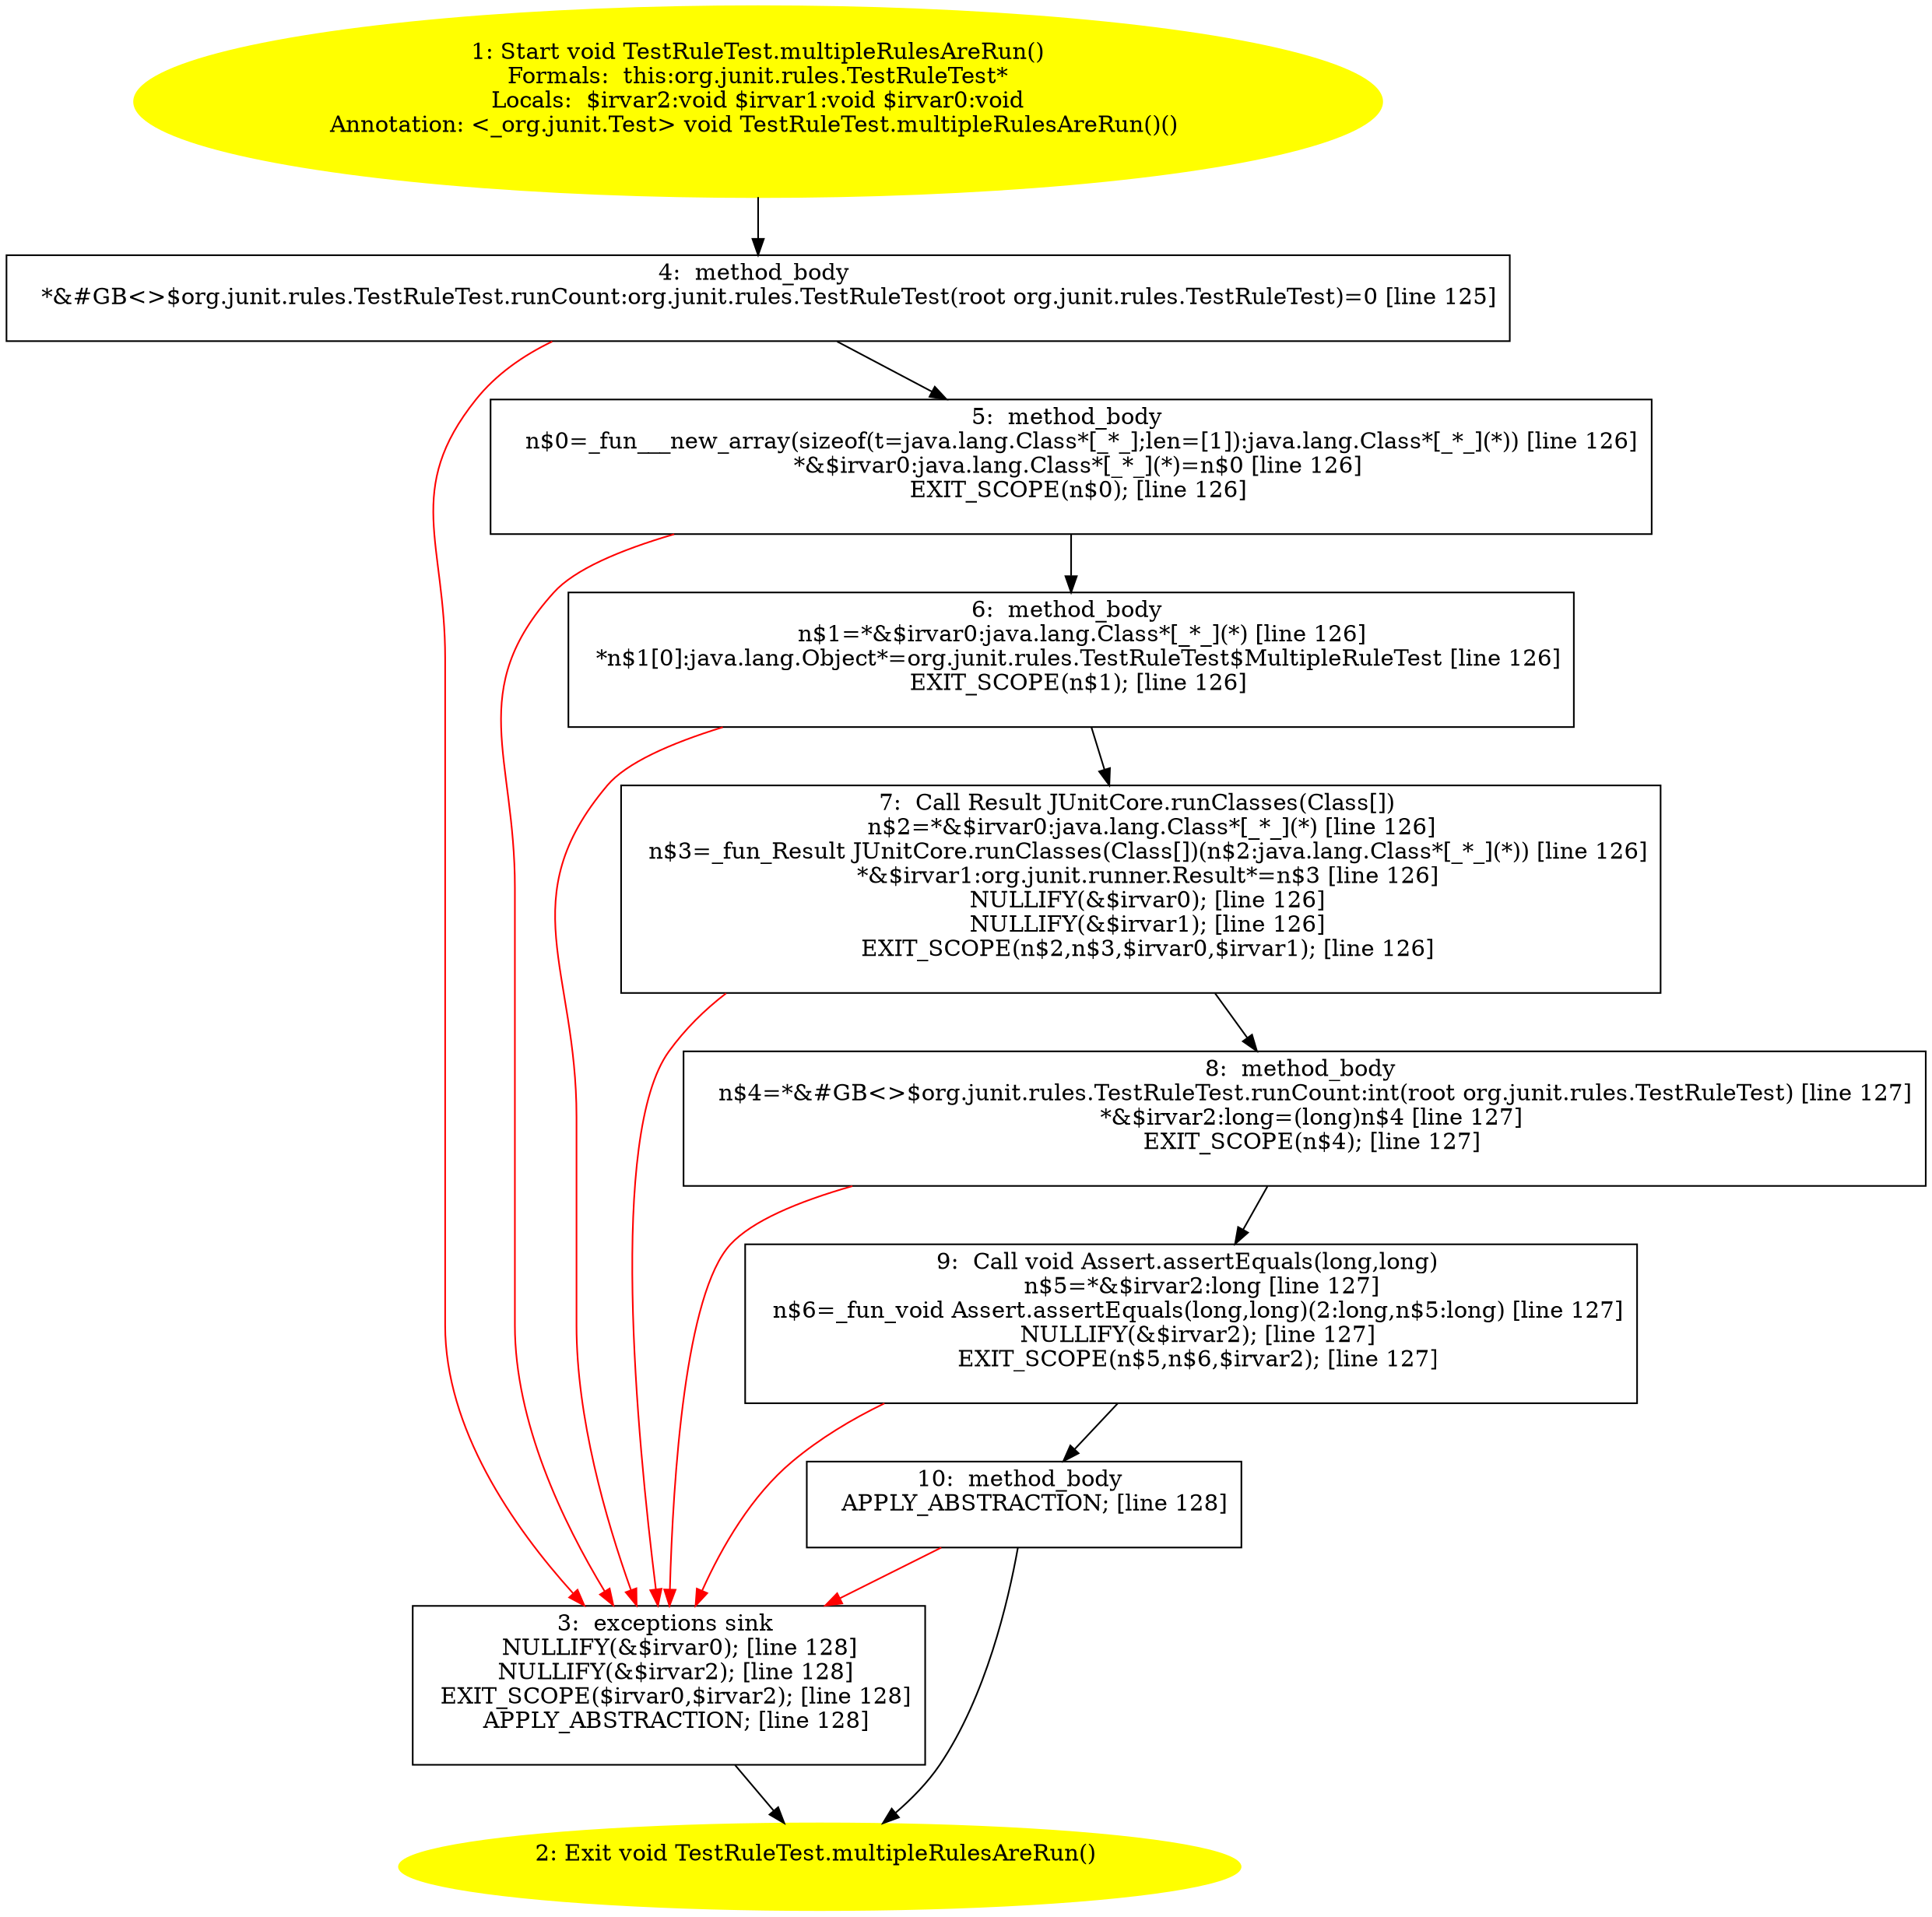 /* @generated */
digraph cfg {
"org.junit.rules.TestRuleTest.multipleRulesAreRun():void.8933660cf8120a32cc03c718a12f85da_1" [label="1: Start void TestRuleTest.multipleRulesAreRun()\nFormals:  this:org.junit.rules.TestRuleTest*\nLocals:  $irvar2:void $irvar1:void $irvar0:void\nAnnotation: <_org.junit.Test> void TestRuleTest.multipleRulesAreRun()() \n  " color=yellow style=filled]
	

	 "org.junit.rules.TestRuleTest.multipleRulesAreRun():void.8933660cf8120a32cc03c718a12f85da_1" -> "org.junit.rules.TestRuleTest.multipleRulesAreRun():void.8933660cf8120a32cc03c718a12f85da_4" ;
"org.junit.rules.TestRuleTest.multipleRulesAreRun():void.8933660cf8120a32cc03c718a12f85da_2" [label="2: Exit void TestRuleTest.multipleRulesAreRun() \n  " color=yellow style=filled]
	

"org.junit.rules.TestRuleTest.multipleRulesAreRun():void.8933660cf8120a32cc03c718a12f85da_3" [label="3:  exceptions sink \n   NULLIFY(&$irvar0); [line 128]\n  NULLIFY(&$irvar2); [line 128]\n  EXIT_SCOPE($irvar0,$irvar2); [line 128]\n  APPLY_ABSTRACTION; [line 128]\n " shape="box"]
	

	 "org.junit.rules.TestRuleTest.multipleRulesAreRun():void.8933660cf8120a32cc03c718a12f85da_3" -> "org.junit.rules.TestRuleTest.multipleRulesAreRun():void.8933660cf8120a32cc03c718a12f85da_2" ;
"org.junit.rules.TestRuleTest.multipleRulesAreRun():void.8933660cf8120a32cc03c718a12f85da_4" [label="4:  method_body \n   *&#GB<>$org.junit.rules.TestRuleTest.runCount:org.junit.rules.TestRuleTest(root org.junit.rules.TestRuleTest)=0 [line 125]\n " shape="box"]
	

	 "org.junit.rules.TestRuleTest.multipleRulesAreRun():void.8933660cf8120a32cc03c718a12f85da_4" -> "org.junit.rules.TestRuleTest.multipleRulesAreRun():void.8933660cf8120a32cc03c718a12f85da_5" ;
	 "org.junit.rules.TestRuleTest.multipleRulesAreRun():void.8933660cf8120a32cc03c718a12f85da_4" -> "org.junit.rules.TestRuleTest.multipleRulesAreRun():void.8933660cf8120a32cc03c718a12f85da_3" [color="red" ];
"org.junit.rules.TestRuleTest.multipleRulesAreRun():void.8933660cf8120a32cc03c718a12f85da_5" [label="5:  method_body \n   n$0=_fun___new_array(sizeof(t=java.lang.Class*[_*_];len=[1]):java.lang.Class*[_*_](*)) [line 126]\n  *&$irvar0:java.lang.Class*[_*_](*)=n$0 [line 126]\n  EXIT_SCOPE(n$0); [line 126]\n " shape="box"]
	

	 "org.junit.rules.TestRuleTest.multipleRulesAreRun():void.8933660cf8120a32cc03c718a12f85da_5" -> "org.junit.rules.TestRuleTest.multipleRulesAreRun():void.8933660cf8120a32cc03c718a12f85da_6" ;
	 "org.junit.rules.TestRuleTest.multipleRulesAreRun():void.8933660cf8120a32cc03c718a12f85da_5" -> "org.junit.rules.TestRuleTest.multipleRulesAreRun():void.8933660cf8120a32cc03c718a12f85da_3" [color="red" ];
"org.junit.rules.TestRuleTest.multipleRulesAreRun():void.8933660cf8120a32cc03c718a12f85da_6" [label="6:  method_body \n   n$1=*&$irvar0:java.lang.Class*[_*_](*) [line 126]\n  *n$1[0]:java.lang.Object*=org.junit.rules.TestRuleTest$MultipleRuleTest [line 126]\n  EXIT_SCOPE(n$1); [line 126]\n " shape="box"]
	

	 "org.junit.rules.TestRuleTest.multipleRulesAreRun():void.8933660cf8120a32cc03c718a12f85da_6" -> "org.junit.rules.TestRuleTest.multipleRulesAreRun():void.8933660cf8120a32cc03c718a12f85da_7" ;
	 "org.junit.rules.TestRuleTest.multipleRulesAreRun():void.8933660cf8120a32cc03c718a12f85da_6" -> "org.junit.rules.TestRuleTest.multipleRulesAreRun():void.8933660cf8120a32cc03c718a12f85da_3" [color="red" ];
"org.junit.rules.TestRuleTest.multipleRulesAreRun():void.8933660cf8120a32cc03c718a12f85da_7" [label="7:  Call Result JUnitCore.runClasses(Class[]) \n   n$2=*&$irvar0:java.lang.Class*[_*_](*) [line 126]\n  n$3=_fun_Result JUnitCore.runClasses(Class[])(n$2:java.lang.Class*[_*_](*)) [line 126]\n  *&$irvar1:org.junit.runner.Result*=n$3 [line 126]\n  NULLIFY(&$irvar0); [line 126]\n  NULLIFY(&$irvar1); [line 126]\n  EXIT_SCOPE(n$2,n$3,$irvar0,$irvar1); [line 126]\n " shape="box"]
	

	 "org.junit.rules.TestRuleTest.multipleRulesAreRun():void.8933660cf8120a32cc03c718a12f85da_7" -> "org.junit.rules.TestRuleTest.multipleRulesAreRun():void.8933660cf8120a32cc03c718a12f85da_8" ;
	 "org.junit.rules.TestRuleTest.multipleRulesAreRun():void.8933660cf8120a32cc03c718a12f85da_7" -> "org.junit.rules.TestRuleTest.multipleRulesAreRun():void.8933660cf8120a32cc03c718a12f85da_3" [color="red" ];
"org.junit.rules.TestRuleTest.multipleRulesAreRun():void.8933660cf8120a32cc03c718a12f85da_8" [label="8:  method_body \n   n$4=*&#GB<>$org.junit.rules.TestRuleTest.runCount:int(root org.junit.rules.TestRuleTest) [line 127]\n  *&$irvar2:long=(long)n$4 [line 127]\n  EXIT_SCOPE(n$4); [line 127]\n " shape="box"]
	

	 "org.junit.rules.TestRuleTest.multipleRulesAreRun():void.8933660cf8120a32cc03c718a12f85da_8" -> "org.junit.rules.TestRuleTest.multipleRulesAreRun():void.8933660cf8120a32cc03c718a12f85da_9" ;
	 "org.junit.rules.TestRuleTest.multipleRulesAreRun():void.8933660cf8120a32cc03c718a12f85da_8" -> "org.junit.rules.TestRuleTest.multipleRulesAreRun():void.8933660cf8120a32cc03c718a12f85da_3" [color="red" ];
"org.junit.rules.TestRuleTest.multipleRulesAreRun():void.8933660cf8120a32cc03c718a12f85da_9" [label="9:  Call void Assert.assertEquals(long,long) \n   n$5=*&$irvar2:long [line 127]\n  n$6=_fun_void Assert.assertEquals(long,long)(2:long,n$5:long) [line 127]\n  NULLIFY(&$irvar2); [line 127]\n  EXIT_SCOPE(n$5,n$6,$irvar2); [line 127]\n " shape="box"]
	

	 "org.junit.rules.TestRuleTest.multipleRulesAreRun():void.8933660cf8120a32cc03c718a12f85da_9" -> "org.junit.rules.TestRuleTest.multipleRulesAreRun():void.8933660cf8120a32cc03c718a12f85da_10" ;
	 "org.junit.rules.TestRuleTest.multipleRulesAreRun():void.8933660cf8120a32cc03c718a12f85da_9" -> "org.junit.rules.TestRuleTest.multipleRulesAreRun():void.8933660cf8120a32cc03c718a12f85da_3" [color="red" ];
"org.junit.rules.TestRuleTest.multipleRulesAreRun():void.8933660cf8120a32cc03c718a12f85da_10" [label="10:  method_body \n   APPLY_ABSTRACTION; [line 128]\n " shape="box"]
	

	 "org.junit.rules.TestRuleTest.multipleRulesAreRun():void.8933660cf8120a32cc03c718a12f85da_10" -> "org.junit.rules.TestRuleTest.multipleRulesAreRun():void.8933660cf8120a32cc03c718a12f85da_2" ;
	 "org.junit.rules.TestRuleTest.multipleRulesAreRun():void.8933660cf8120a32cc03c718a12f85da_10" -> "org.junit.rules.TestRuleTest.multipleRulesAreRun():void.8933660cf8120a32cc03c718a12f85da_3" [color="red" ];
}
